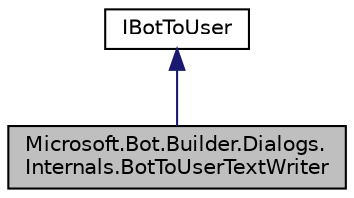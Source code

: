 digraph "Microsoft.Bot.Builder.Dialogs.Internals.BotToUserTextWriter"
{
  edge [fontname="Helvetica",fontsize="10",labelfontname="Helvetica",labelfontsize="10"];
  node [fontname="Helvetica",fontsize="10",shape=record];
  Node1 [label="Microsoft.Bot.Builder.Dialogs.\lInternals.BotToUserTextWriter",height=0.2,width=0.4,color="black", fillcolor="grey75", style="filled", fontcolor="black"];
  Node2 -> Node1 [dir="back",color="midnightblue",fontsize="10",style="solid",fontname="Helvetica"];
  Node2 [label="IBotToUser",height=0.2,width=0.4,color="black", fillcolor="white", style="filled",URL="$d9/d2c/interface_microsoft_1_1_bot_1_1_builder_1_1_dialogs_1_1_internals_1_1_i_bot_to_user.html",tooltip="Methods to send a message from the bot to the user. "];
}
